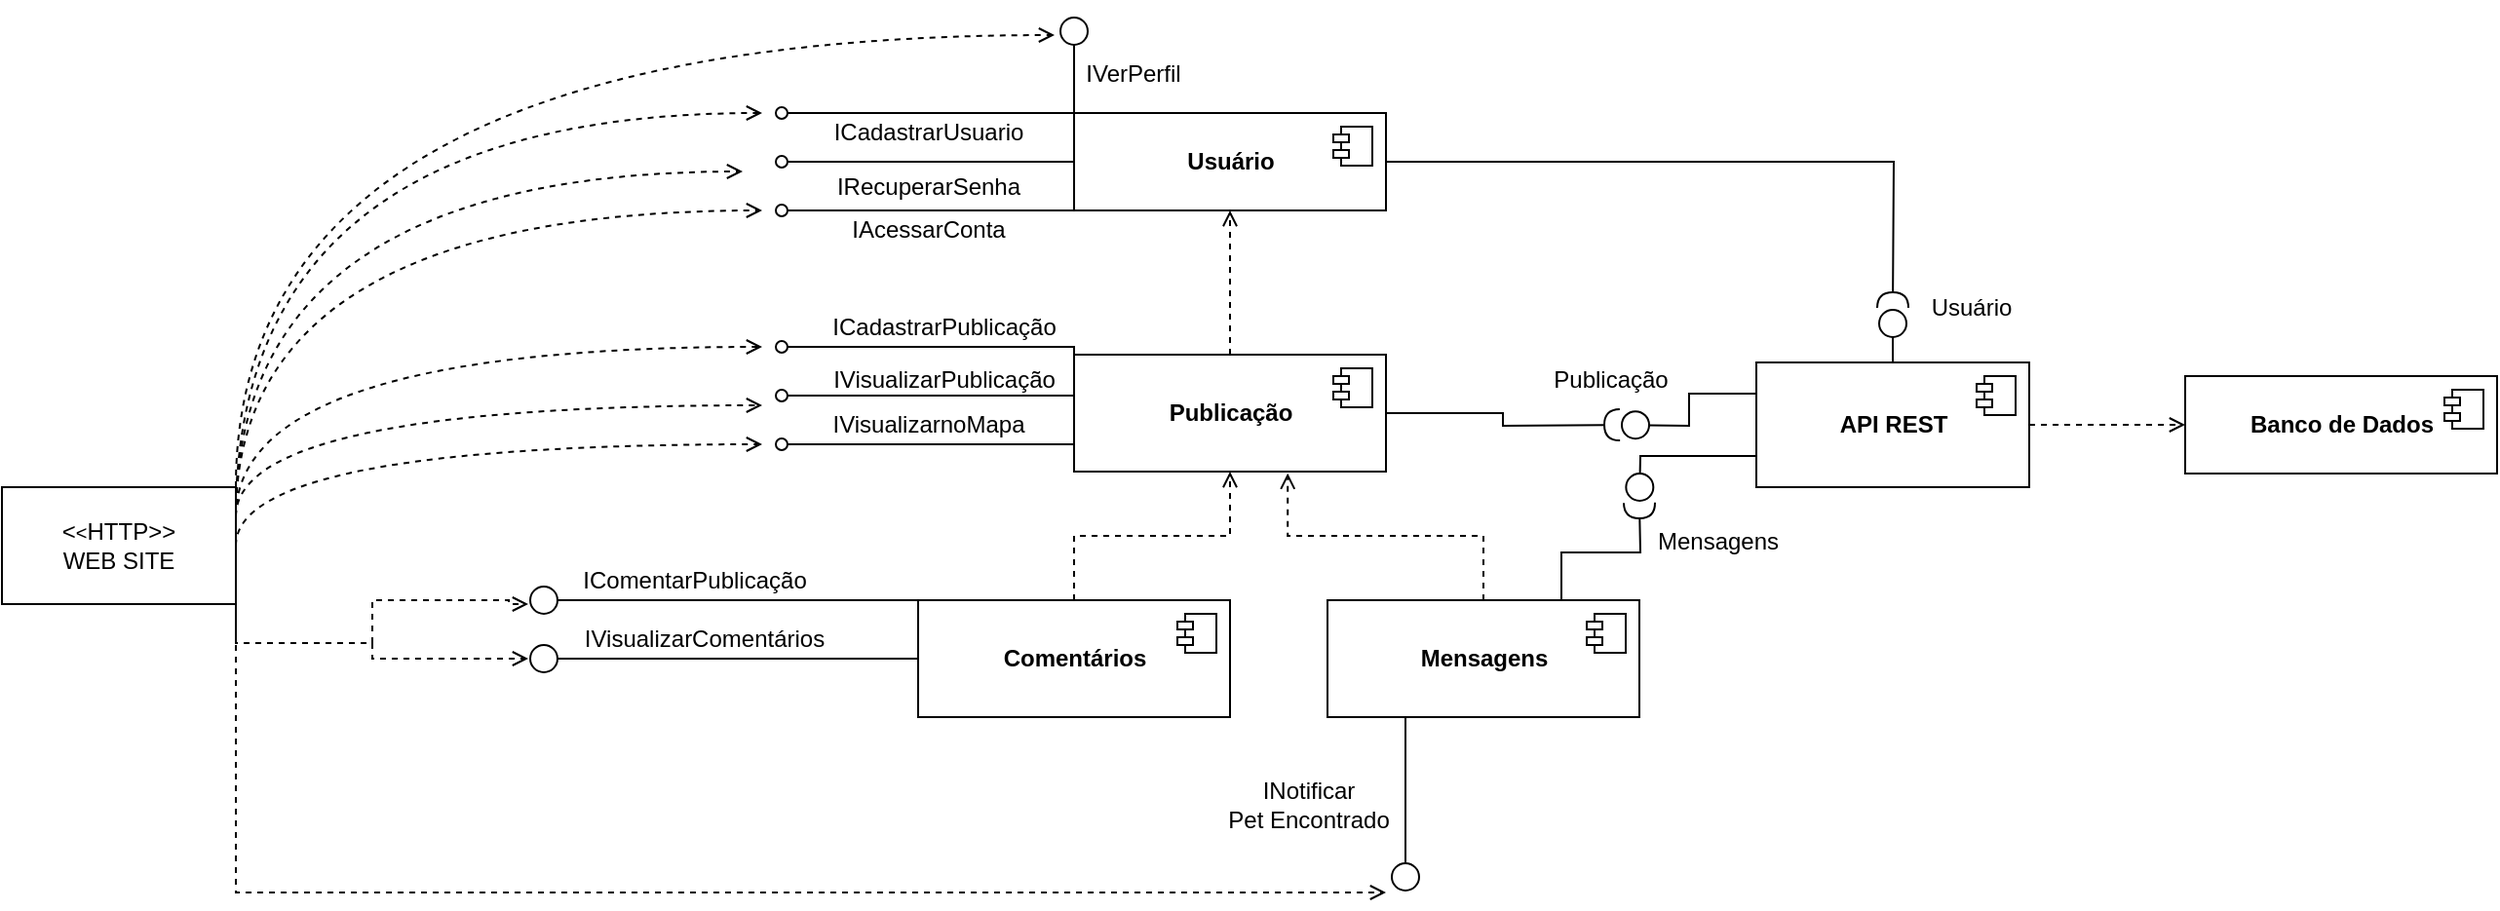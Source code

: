<mxfile version="16.1.2" type="device"><diagram id="7O7Y9zdCGTQYr0vRNH1N" name="Page-1"><mxGraphModel dx="2034" dy="550" grid="1" gridSize="10" guides="1" tooltips="1" connect="1" arrows="1" fold="1" page="1" pageScale="1" pageWidth="1169" pageHeight="827" math="0" shadow="0"><root><mxCell id="0"/><mxCell id="1" parent="0"/><mxCell id="x4uv_e61oPcUXzzeT123-68" style="edgeStyle=orthogonalEdgeStyle;rounded=0;orthogonalLoop=1;jettySize=auto;html=1;exitX=0;exitY=0.5;exitDx=0;exitDy=0;endArrow=oval;endFill=0;" edge="1" parent="1" source="x4uv_e61oPcUXzzeT123-62"><mxGeometry relative="1" as="geometry"><mxPoint x="380" y="255" as="targetPoint"/></mxGeometry></mxCell><mxCell id="x4uv_e61oPcUXzzeT123-70" style="edgeStyle=orthogonalEdgeStyle;rounded=0;orthogonalLoop=1;jettySize=auto;html=1;exitX=0;exitY=1;exitDx=0;exitDy=0;endArrow=oval;endFill=0;" edge="1" parent="1" source="x4uv_e61oPcUXzzeT123-62"><mxGeometry relative="1" as="geometry"><mxPoint x="380" y="280" as="targetPoint"/><Array as="points"><mxPoint x="380" y="280"/></Array></mxGeometry></mxCell><mxCell id="x4uv_e61oPcUXzzeT123-74" style="edgeStyle=orthogonalEdgeStyle;rounded=0;orthogonalLoop=1;jettySize=auto;html=1;exitX=0;exitY=0;exitDx=0;exitDy=0;endArrow=oval;endFill=0;" edge="1" parent="1" source="x4uv_e61oPcUXzzeT123-62"><mxGeometry relative="1" as="geometry"><mxPoint x="380" y="230" as="targetPoint"/><Array as="points"><mxPoint x="490" y="230"/><mxPoint x="490" y="230"/></Array></mxGeometry></mxCell><mxCell id="x4uv_e61oPcUXzzeT123-78" style="edgeStyle=orthogonalEdgeStyle;rounded=0;orthogonalLoop=1;jettySize=auto;html=1;exitX=1;exitY=0.5;exitDx=0;exitDy=0;endArrow=halfCircle;endFill=0;" edge="1" parent="1" source="x4uv_e61oPcUXzzeT123-62"><mxGeometry relative="1" as="geometry"><mxPoint x="950" y="330" as="targetPoint"/></mxGeometry></mxCell><mxCell id="x4uv_e61oPcUXzzeT123-135" style="edgeStyle=orthogonalEdgeStyle;rounded=0;orthogonalLoop=1;jettySize=auto;html=1;exitX=0;exitY=0;exitDx=0;exitDy=0;endArrow=circle;endFill=0;strokeWidth=1;" edge="1" parent="1" source="x4uv_e61oPcUXzzeT123-62"><mxGeometry relative="1" as="geometry"><mxPoint x="530" y="180" as="targetPoint"/></mxGeometry></mxCell><mxCell id="x4uv_e61oPcUXzzeT123-62" value="&lt;b&gt;Usuário&lt;/b&gt;" style="html=1;dropTarget=0;" vertex="1" parent="1"><mxGeometry x="530" y="230" width="160" height="50" as="geometry"/></mxCell><mxCell id="x4uv_e61oPcUXzzeT123-63" value="" style="shape=module;jettyWidth=8;jettyHeight=4;" vertex="1" parent="x4uv_e61oPcUXzzeT123-62"><mxGeometry x="1" width="20" height="20" relative="1" as="geometry"><mxPoint x="-27" y="7" as="offset"/></mxGeometry></mxCell><mxCell id="x4uv_e61oPcUXzzeT123-67" value="ICadastrarUsuario" style="text;html=1;align=center;verticalAlign=middle;resizable=0;points=[];autosize=1;strokeColor=none;fillColor=none;" vertex="1" parent="1"><mxGeometry x="400" y="230" width="110" height="20" as="geometry"/></mxCell><mxCell id="x4uv_e61oPcUXzzeT123-69" value="IRecuperarSenha" style="text;html=1;align=center;verticalAlign=middle;resizable=0;points=[];autosize=1;strokeColor=none;fillColor=none;" vertex="1" parent="1"><mxGeometry x="400" y="258" width="110" height="20" as="geometry"/></mxCell><mxCell id="x4uv_e61oPcUXzzeT123-71" value="IAcessarConta" style="text;html=1;align=center;verticalAlign=middle;resizable=0;points=[];autosize=1;strokeColor=none;fillColor=none;" vertex="1" parent="1"><mxGeometry x="410" y="280" width="90" height="20" as="geometry"/></mxCell><mxCell id="x4uv_e61oPcUXzzeT123-79" style="edgeStyle=orthogonalEdgeStyle;rounded=0;orthogonalLoop=1;jettySize=auto;html=1;exitX=0.5;exitY=0;exitDx=0;exitDy=0;endArrow=circle;endFill=0;" edge="1" parent="1" source="x4uv_e61oPcUXzzeT123-76"><mxGeometry relative="1" as="geometry"><mxPoint x="950" y="330" as="targetPoint"/></mxGeometry></mxCell><mxCell id="x4uv_e61oPcUXzzeT123-84" style="edgeStyle=orthogonalEdgeStyle;rounded=0;orthogonalLoop=1;jettySize=auto;html=1;exitX=1;exitY=0.5;exitDx=0;exitDy=0;endArrow=open;endFill=0;dashed=1;" edge="1" parent="1" source="x4uv_e61oPcUXzzeT123-76" target="x4uv_e61oPcUXzzeT123-82"><mxGeometry relative="1" as="geometry"/></mxCell><mxCell id="x4uv_e61oPcUXzzeT123-98" style="edgeStyle=orthogonalEdgeStyle;rounded=0;orthogonalLoop=1;jettySize=auto;html=1;exitX=0;exitY=0.25;exitDx=0;exitDy=0;endArrow=circle;endFill=0;" edge="1" parent="1" source="x4uv_e61oPcUXzzeT123-76"><mxGeometry relative="1" as="geometry"><mxPoint x="810" y="390" as="targetPoint"/></mxGeometry></mxCell><mxCell id="x4uv_e61oPcUXzzeT123-132" style="edgeStyle=orthogonalEdgeStyle;rounded=0;orthogonalLoop=1;jettySize=auto;html=1;exitX=0;exitY=0.75;exitDx=0;exitDy=0;endArrow=circle;endFill=0;strokeWidth=1;" edge="1" parent="1" source="x4uv_e61oPcUXzzeT123-76"><mxGeometry relative="1" as="geometry"><mxPoint x="820" y="430" as="targetPoint"/></mxGeometry></mxCell><mxCell id="x4uv_e61oPcUXzzeT123-76" value="&lt;b&gt;API REST&lt;br&gt;&lt;/b&gt;" style="html=1;dropTarget=0;" vertex="1" parent="1"><mxGeometry x="880" y="358" width="140" height="64" as="geometry"/></mxCell><mxCell id="x4uv_e61oPcUXzzeT123-77" value="" style="shape=module;jettyWidth=8;jettyHeight=4;" vertex="1" parent="x4uv_e61oPcUXzzeT123-76"><mxGeometry x="1" width="20" height="20" relative="1" as="geometry"><mxPoint x="-27" y="7" as="offset"/></mxGeometry></mxCell><mxCell id="x4uv_e61oPcUXzzeT123-80" value="Usuário" style="text;html=1;align=center;verticalAlign=middle;resizable=0;points=[];autosize=1;strokeColor=none;fillColor=none;" vertex="1" parent="1"><mxGeometry x="960" y="320" width="60" height="20" as="geometry"/></mxCell><mxCell id="x4uv_e61oPcUXzzeT123-82" value="&lt;b&gt;Banco de Dados&lt;br&gt;&lt;/b&gt;" style="html=1;dropTarget=0;" vertex="1" parent="1"><mxGeometry x="1100" y="365" width="160" height="50" as="geometry"/></mxCell><mxCell id="x4uv_e61oPcUXzzeT123-83" value="" style="shape=module;jettyWidth=8;jettyHeight=4;" vertex="1" parent="x4uv_e61oPcUXzzeT123-82"><mxGeometry x="1" width="20" height="20" relative="1" as="geometry"><mxPoint x="-27" y="7" as="offset"/></mxGeometry></mxCell><mxCell id="x4uv_e61oPcUXzzeT123-87" style="edgeStyle=orthogonalEdgeStyle;rounded=0;orthogonalLoop=1;jettySize=auto;html=1;exitX=0.5;exitY=0;exitDx=0;exitDy=0;entryX=0.5;entryY=1;entryDx=0;entryDy=0;dashed=1;endArrow=open;endFill=0;" edge="1" parent="1" source="x4uv_e61oPcUXzzeT123-85" target="x4uv_e61oPcUXzzeT123-62"><mxGeometry relative="1" as="geometry"/></mxCell><mxCell id="x4uv_e61oPcUXzzeT123-88" style="edgeStyle=orthogonalEdgeStyle;rounded=0;orthogonalLoop=1;jettySize=auto;html=1;exitX=0;exitY=0;exitDx=0;exitDy=0;endArrow=oval;endFill=0;" edge="1" parent="1" source="x4uv_e61oPcUXzzeT123-85"><mxGeometry relative="1" as="geometry"><mxPoint x="380" y="350" as="targetPoint"/><Array as="points"><mxPoint x="480" y="350"/><mxPoint x="480" y="350"/></Array></mxGeometry></mxCell><mxCell id="x4uv_e61oPcUXzzeT123-90" style="edgeStyle=orthogonalEdgeStyle;rounded=0;orthogonalLoop=1;jettySize=auto;html=1;exitX=0;exitY=0.5;exitDx=0;exitDy=0;endArrow=oval;endFill=0;" edge="1" parent="1" source="x4uv_e61oPcUXzzeT123-85"><mxGeometry relative="1" as="geometry"><mxPoint x="380" y="375" as="targetPoint"/><Array as="points"><mxPoint x="530" y="375"/></Array></mxGeometry></mxCell><mxCell id="x4uv_e61oPcUXzzeT123-92" style="edgeStyle=orthogonalEdgeStyle;rounded=0;orthogonalLoop=1;jettySize=auto;html=1;exitX=0;exitY=1;exitDx=0;exitDy=0;endArrow=oval;endFill=0;" edge="1" parent="1" source="x4uv_e61oPcUXzzeT123-85"><mxGeometry relative="1" as="geometry"><mxPoint x="380" y="400" as="targetPoint"/><Array as="points"><mxPoint x="490" y="400"/><mxPoint x="490" y="400"/></Array></mxGeometry></mxCell><mxCell id="x4uv_e61oPcUXzzeT123-99" style="edgeStyle=orthogonalEdgeStyle;rounded=0;orthogonalLoop=1;jettySize=auto;html=1;exitX=1;exitY=0.5;exitDx=0;exitDy=0;endArrow=halfCircle;endFill=0;" edge="1" parent="1" source="x4uv_e61oPcUXzzeT123-85"><mxGeometry relative="1" as="geometry"><mxPoint x="810" y="390" as="targetPoint"/></mxGeometry></mxCell><mxCell id="x4uv_e61oPcUXzzeT123-85" value="&lt;b&gt;Publicação&lt;/b&gt;" style="html=1;dropTarget=0;" vertex="1" parent="1"><mxGeometry x="530" y="354" width="160" height="60" as="geometry"/></mxCell><mxCell id="x4uv_e61oPcUXzzeT123-86" value="" style="shape=module;jettyWidth=8;jettyHeight=4;" vertex="1" parent="x4uv_e61oPcUXzzeT123-85"><mxGeometry x="1" width="20" height="20" relative="1" as="geometry"><mxPoint x="-27" y="7" as="offset"/></mxGeometry></mxCell><mxCell id="x4uv_e61oPcUXzzeT123-89" value="ICadastrarPublicação" style="text;html=1;align=center;verticalAlign=middle;resizable=0;points=[];autosize=1;strokeColor=none;fillColor=none;" vertex="1" parent="1"><mxGeometry x="398" y="330" width="130" height="20" as="geometry"/></mxCell><mxCell id="x4uv_e61oPcUXzzeT123-91" value="IVisualizarPublicação" style="text;html=1;align=center;verticalAlign=middle;resizable=0;points=[];autosize=1;strokeColor=none;fillColor=none;" vertex="1" parent="1"><mxGeometry x="398" y="357" width="130" height="20" as="geometry"/></mxCell><mxCell id="x4uv_e61oPcUXzzeT123-93" value="IVisualizarnoMapa" style="text;html=1;align=center;verticalAlign=middle;resizable=0;points=[];autosize=1;strokeColor=none;fillColor=none;" vertex="1" parent="1"><mxGeometry x="400" y="380" width="110" height="20" as="geometry"/></mxCell><mxCell id="x4uv_e61oPcUXzzeT123-103" style="edgeStyle=orthogonalEdgeStyle;rounded=0;orthogonalLoop=1;jettySize=auto;html=1;exitX=0.5;exitY=0;exitDx=0;exitDy=0;entryX=0.5;entryY=1;entryDx=0;entryDy=0;endArrow=open;endFill=0;dashed=1;" edge="1" parent="1" source="x4uv_e61oPcUXzzeT123-101" target="x4uv_e61oPcUXzzeT123-85"><mxGeometry relative="1" as="geometry"/></mxCell><mxCell id="x4uv_e61oPcUXzzeT123-120" style="edgeStyle=orthogonalEdgeStyle;rounded=0;orthogonalLoop=1;jettySize=auto;html=1;exitX=0;exitY=0;exitDx=0;exitDy=0;endArrow=circle;endFill=0;strokeWidth=1;" edge="1" parent="1" source="x4uv_e61oPcUXzzeT123-101"><mxGeometry relative="1" as="geometry"><mxPoint x="250" y="480" as="targetPoint"/><Array as="points"><mxPoint x="370" y="480"/><mxPoint x="370" y="480"/></Array></mxGeometry></mxCell><mxCell id="x4uv_e61oPcUXzzeT123-121" style="edgeStyle=orthogonalEdgeStyle;rounded=0;orthogonalLoop=1;jettySize=auto;html=1;exitX=0;exitY=0.5;exitDx=0;exitDy=0;endArrow=circle;endFill=0;strokeWidth=1;" edge="1" parent="1" source="x4uv_e61oPcUXzzeT123-101"><mxGeometry relative="1" as="geometry"><mxPoint x="250" y="510" as="targetPoint"/></mxGeometry></mxCell><mxCell id="x4uv_e61oPcUXzzeT123-101" value="&lt;b&gt;Comentários&lt;/b&gt;" style="html=1;dropTarget=0;" vertex="1" parent="1"><mxGeometry x="450" y="480" width="160" height="60" as="geometry"/></mxCell><mxCell id="x4uv_e61oPcUXzzeT123-102" value="" style="shape=module;jettyWidth=8;jettyHeight=4;" vertex="1" parent="x4uv_e61oPcUXzzeT123-101"><mxGeometry x="1" width="20" height="20" relative="1" as="geometry"><mxPoint x="-27" y="7" as="offset"/></mxGeometry></mxCell><mxCell id="x4uv_e61oPcUXzzeT123-108" value="IComentarPublicação" style="text;html=1;align=center;verticalAlign=middle;resizable=0;points=[];autosize=1;strokeColor=none;fillColor=none;" vertex="1" parent="1"><mxGeometry x="270" y="460" width="130" height="20" as="geometry"/></mxCell><mxCell id="x4uv_e61oPcUXzzeT123-112" value="IVisualizarComentários" style="text;html=1;align=center;verticalAlign=middle;resizable=0;points=[];autosize=1;strokeColor=none;fillColor=none;" vertex="1" parent="1"><mxGeometry x="270" y="490" width="140" height="20" as="geometry"/></mxCell><mxCell id="x4uv_e61oPcUXzzeT123-114" value="Publicação" style="text;html=1;align=center;verticalAlign=middle;resizable=0;points=[];autosize=1;strokeColor=none;fillColor=none;" vertex="1" parent="1"><mxGeometry x="770" y="357" width="70" height="20" as="geometry"/></mxCell><mxCell id="x4uv_e61oPcUXzzeT123-125" style="edgeStyle=orthogonalEdgeStyle;rounded=0;orthogonalLoop=1;jettySize=auto;html=1;exitX=0.5;exitY=0;exitDx=0;exitDy=0;entryX=0.685;entryY=1.014;entryDx=0;entryDy=0;entryPerimeter=0;dashed=1;endArrow=open;endFill=0;strokeWidth=1;" edge="1" parent="1" source="x4uv_e61oPcUXzzeT123-115" target="x4uv_e61oPcUXzzeT123-85"><mxGeometry relative="1" as="geometry"/></mxCell><mxCell id="x4uv_e61oPcUXzzeT123-126" style="edgeStyle=orthogonalEdgeStyle;rounded=0;orthogonalLoop=1;jettySize=auto;html=1;exitX=0.25;exitY=1;exitDx=0;exitDy=0;endArrow=circle;endFill=0;strokeWidth=1;" edge="1" parent="1" source="x4uv_e61oPcUXzzeT123-115"><mxGeometry relative="1" as="geometry"><mxPoint x="700" y="630" as="targetPoint"/></mxGeometry></mxCell><mxCell id="x4uv_e61oPcUXzzeT123-131" style="edgeStyle=orthogonalEdgeStyle;rounded=0;orthogonalLoop=1;jettySize=auto;html=1;exitX=0.75;exitY=0;exitDx=0;exitDy=0;endArrow=halfCircle;endFill=0;strokeWidth=1;" edge="1" parent="1" source="x4uv_e61oPcUXzzeT123-115"><mxGeometry relative="1" as="geometry"><mxPoint x="820" y="430" as="targetPoint"/></mxGeometry></mxCell><mxCell id="x4uv_e61oPcUXzzeT123-115" value="&lt;b&gt;Mensagens&lt;br&gt;&lt;/b&gt;" style="html=1;dropTarget=0;" vertex="1" parent="1"><mxGeometry x="660" y="480" width="160" height="60" as="geometry"/></mxCell><mxCell id="x4uv_e61oPcUXzzeT123-116" value="" style="shape=module;jettyWidth=8;jettyHeight=4;" vertex="1" parent="x4uv_e61oPcUXzzeT123-115"><mxGeometry x="1" width="20" height="20" relative="1" as="geometry"><mxPoint x="-27" y="7" as="offset"/></mxGeometry></mxCell><mxCell id="x4uv_e61oPcUXzzeT123-128" value="INotificar&lt;br&gt;Pet Encontrado" style="text;html=1;align=center;verticalAlign=middle;resizable=0;points=[];autosize=1;strokeColor=none;fillColor=none;" vertex="1" parent="1"><mxGeometry x="600" y="570" width="100" height="30" as="geometry"/></mxCell><mxCell id="x4uv_e61oPcUXzzeT123-133" value="Mensagens" style="text;html=1;align=center;verticalAlign=middle;resizable=0;points=[];autosize=1;strokeColor=none;fillColor=none;" vertex="1" parent="1"><mxGeometry x="820" y="440" width="80" height="20" as="geometry"/></mxCell><mxCell id="x4uv_e61oPcUXzzeT123-136" value="IVerPerfil" style="text;html=1;align=center;verticalAlign=middle;resizable=0;points=[];autosize=1;strokeColor=none;fillColor=none;" vertex="1" parent="1"><mxGeometry x="530" y="200" width="60" height="20" as="geometry"/></mxCell><mxCell id="x4uv_e61oPcUXzzeT123-140" style="edgeStyle=orthogonalEdgeStyle;rounded=0;orthogonalLoop=1;jettySize=auto;html=1;exitX=1;exitY=0.5;exitDx=0;exitDy=0;dashed=1;endArrow=open;endFill=0;strokeWidth=1;curved=1;" edge="1" parent="1" source="x4uv_e61oPcUXzzeT123-137"><mxGeometry relative="1" as="geometry"><mxPoint x="370" y="400" as="targetPoint"/><Array as="points"><mxPoint x="100" y="400"/></Array></mxGeometry></mxCell><mxCell id="x4uv_e61oPcUXzzeT123-145" style="edgeStyle=orthogonalEdgeStyle;rounded=0;orthogonalLoop=1;jettySize=auto;html=1;exitX=1;exitY=1;exitDx=0;exitDy=0;dashed=1;endArrow=open;endFill=0;strokeWidth=1;" edge="1" parent="1" source="x4uv_e61oPcUXzzeT123-137"><mxGeometry relative="1" as="geometry"><mxPoint x="250" y="510" as="targetPoint"/><Array as="points"><mxPoint x="100" y="502"/><mxPoint x="170" y="502"/><mxPoint x="170" y="510"/><mxPoint x="240" y="510"/></Array></mxGeometry></mxCell><mxCell id="x4uv_e61oPcUXzzeT123-146" style="edgeStyle=orthogonalEdgeStyle;rounded=0;orthogonalLoop=1;jettySize=auto;html=1;exitX=1;exitY=1;exitDx=0;exitDy=0;dashed=1;endArrow=open;endFill=0;strokeWidth=1;" edge="1" parent="1" source="x4uv_e61oPcUXzzeT123-137"><mxGeometry relative="1" as="geometry"><mxPoint x="250" y="482" as="targetPoint"/><Array as="points"><mxPoint x="100" y="502"/><mxPoint x="170" y="502"/><mxPoint x="170" y="480"/><mxPoint x="240" y="480"/></Array></mxGeometry></mxCell><mxCell id="x4uv_e61oPcUXzzeT123-148" style="edgeStyle=orthogonalEdgeStyle;rounded=0;orthogonalLoop=1;jettySize=auto;html=1;exitX=1;exitY=0.25;exitDx=0;exitDy=0;dashed=1;endArrow=open;endFill=0;strokeWidth=1;curved=1;" edge="1" parent="1" source="x4uv_e61oPcUXzzeT123-137"><mxGeometry relative="1" as="geometry"><mxPoint x="370" y="350" as="targetPoint"/><Array as="points"><mxPoint x="100" y="350"/></Array></mxGeometry></mxCell><mxCell id="x4uv_e61oPcUXzzeT123-149" style="edgeStyle=orthogonalEdgeStyle;rounded=0;orthogonalLoop=1;jettySize=auto;html=1;exitX=1;exitY=0.25;exitDx=0;exitDy=0;dashed=1;endArrow=open;endFill=0;strokeWidth=1;curved=1;" edge="1" parent="1" source="x4uv_e61oPcUXzzeT123-137"><mxGeometry relative="1" as="geometry"><mxPoint x="370" y="280" as="targetPoint"/><Array as="points"><mxPoint x="100" y="280"/></Array></mxGeometry></mxCell><mxCell id="x4uv_e61oPcUXzzeT123-150" style="edgeStyle=orthogonalEdgeStyle;rounded=0;orthogonalLoop=1;jettySize=auto;html=1;exitX=1;exitY=0.25;exitDx=0;exitDy=0;dashed=1;endArrow=open;endFill=0;strokeWidth=1;curved=1;" edge="1" parent="1" source="x4uv_e61oPcUXzzeT123-137"><mxGeometry relative="1" as="geometry"><mxPoint x="360" y="260" as="targetPoint"/><Array as="points"><mxPoint x="100" y="260"/></Array></mxGeometry></mxCell><mxCell id="x4uv_e61oPcUXzzeT123-151" style="edgeStyle=orthogonalEdgeStyle;curved=1;rounded=0;orthogonalLoop=1;jettySize=auto;html=1;exitX=1;exitY=0.25;exitDx=0;exitDy=0;dashed=1;endArrow=open;endFill=0;strokeWidth=1;" edge="1" parent="1" source="x4uv_e61oPcUXzzeT123-137"><mxGeometry relative="1" as="geometry"><mxPoint x="370" y="230" as="targetPoint"/><Array as="points"><mxPoint x="100" y="230"/></Array></mxGeometry></mxCell><mxCell id="x4uv_e61oPcUXzzeT123-152" style="edgeStyle=orthogonalEdgeStyle;curved=1;rounded=0;orthogonalLoop=1;jettySize=auto;html=1;exitX=1;exitY=0.25;exitDx=0;exitDy=0;dashed=1;endArrow=open;endFill=0;strokeWidth=1;" edge="1" parent="1" source="x4uv_e61oPcUXzzeT123-137"><mxGeometry relative="1" as="geometry"><mxPoint x="370" y="380" as="targetPoint"/><Array as="points"><mxPoint x="100" y="380"/></Array></mxGeometry></mxCell><mxCell id="x4uv_e61oPcUXzzeT123-153" style="edgeStyle=orthogonalEdgeStyle;rounded=0;orthogonalLoop=1;jettySize=auto;html=1;exitX=1;exitY=0.75;exitDx=0;exitDy=0;dashed=1;endArrow=open;endFill=0;strokeWidth=1;" edge="1" parent="1" source="x4uv_e61oPcUXzzeT123-137"><mxGeometry relative="1" as="geometry"><mxPoint x="690" y="630" as="targetPoint"/><Array as="points"><mxPoint x="100" y="630"/></Array></mxGeometry></mxCell><mxCell id="x4uv_e61oPcUXzzeT123-154" style="edgeStyle=orthogonalEdgeStyle;rounded=0;orthogonalLoop=1;jettySize=auto;html=1;exitX=1;exitY=0;exitDx=0;exitDy=0;dashed=1;endArrow=open;endFill=0;strokeWidth=1;curved=1;" edge="1" parent="1" source="x4uv_e61oPcUXzzeT123-137"><mxGeometry relative="1" as="geometry"><mxPoint x="520" y="190" as="targetPoint"/><Array as="points"><mxPoint x="100" y="190"/></Array></mxGeometry></mxCell><mxCell id="x4uv_e61oPcUXzzeT123-137" value="&amp;lt;&lt;span style=&quot;font-size: 10px&quot;&gt;&amp;lt;&lt;/span&gt;HTTP&amp;gt;&amp;gt;&lt;br&gt;WEB SITE" style="whiteSpace=wrap;html=1;" vertex="1" parent="1"><mxGeometry x="-20" y="422" width="120" height="60" as="geometry"/></mxCell></root></mxGraphModel></diagram></mxfile>